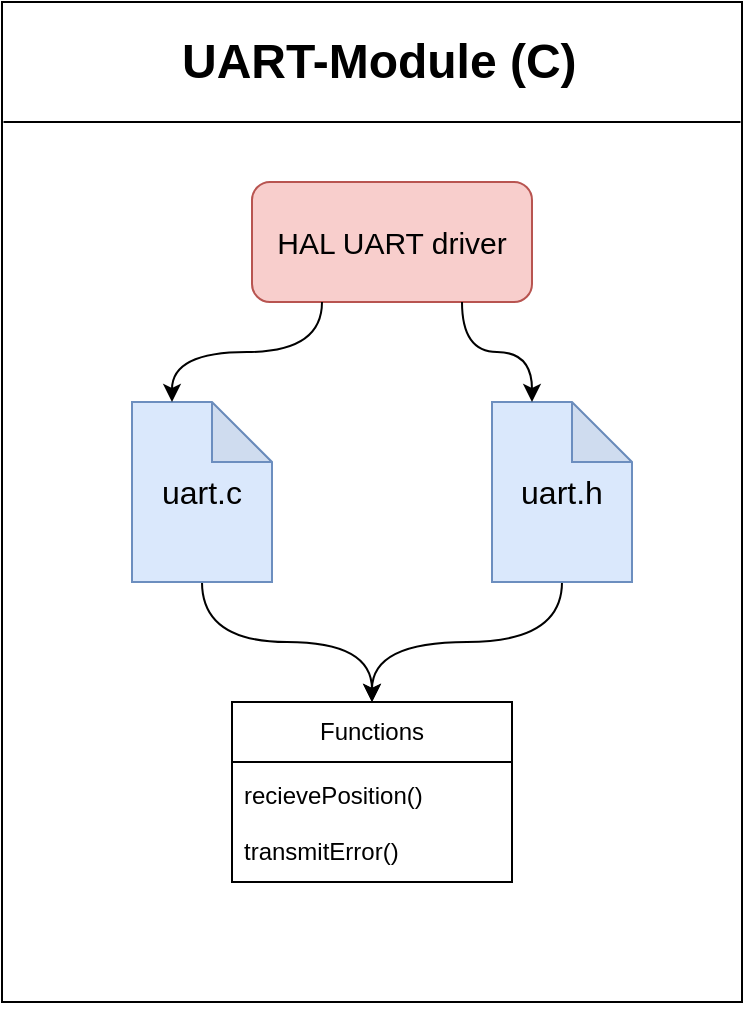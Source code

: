 <mxfile version="23.0.2" type="device">
  <diagram name="Seite-1" id="zcTB1IPGnx5BT9b8Xr2F">
    <mxGraphModel dx="1434" dy="754" grid="1" gridSize="10" guides="1" tooltips="1" connect="1" arrows="1" fold="1" page="1" pageScale="1" pageWidth="1169" pageHeight="827" math="0" shadow="0">
      <root>
        <mxCell id="0" />
        <mxCell id="1" parent="0" />
        <mxCell id="_jrcHpareaEvk5Rr-TCT-1" value="&lt;font style=&quot;font-size: 15px;&quot;&gt;HAL UART driver&lt;/font&gt;" style="rounded=1;whiteSpace=wrap;html=1;fillColor=#f8cecc;strokeColor=#b85450;" parent="1" vertex="1">
          <mxGeometry x="440" y="140" width="140" height="60" as="geometry" />
        </mxCell>
        <mxCell id="_jrcHpareaEvk5Rr-TCT-13" style="edgeStyle=orthogonalEdgeStyle;rounded=0;orthogonalLoop=1;jettySize=auto;html=1;exitX=0.5;exitY=1;exitDx=0;exitDy=0;exitPerimeter=0;entryX=0.5;entryY=0;entryDx=0;entryDy=0;curved=1;" parent="1" source="_jrcHpareaEvk5Rr-TCT-2" target="_jrcHpareaEvk5Rr-TCT-4" edge="1">
          <mxGeometry relative="1" as="geometry" />
        </mxCell>
        <mxCell id="_jrcHpareaEvk5Rr-TCT-2" value="&lt;font style=&quot;font-size: 16px;&quot;&gt;uart.c&lt;/font&gt;" style="shape=note;whiteSpace=wrap;html=1;backgroundOutline=1;darkOpacity=0.05;fillColor=#dae8fc;strokeColor=#6c8ebf;" parent="1" vertex="1">
          <mxGeometry x="380" y="250" width="70" height="90" as="geometry" />
        </mxCell>
        <mxCell id="_jrcHpareaEvk5Rr-TCT-15" style="edgeStyle=orthogonalEdgeStyle;rounded=0;orthogonalLoop=1;jettySize=auto;html=1;exitX=0.5;exitY=1;exitDx=0;exitDy=0;exitPerimeter=0;entryX=0.5;entryY=0;entryDx=0;entryDy=0;curved=1;" parent="1" source="_jrcHpareaEvk5Rr-TCT-3" target="_jrcHpareaEvk5Rr-TCT-4" edge="1">
          <mxGeometry relative="1" as="geometry" />
        </mxCell>
        <mxCell id="_jrcHpareaEvk5Rr-TCT-3" value="&lt;font style=&quot;font-size: 16px;&quot;&gt;uart.h&lt;/font&gt;" style="shape=note;whiteSpace=wrap;html=1;backgroundOutline=1;darkOpacity=0.05;fillColor=#dae8fc;strokeColor=#6c8ebf;" parent="1" vertex="1">
          <mxGeometry x="560" y="250" width="70" height="90" as="geometry" />
        </mxCell>
        <mxCell id="_jrcHpareaEvk5Rr-TCT-4" value="Functions" style="swimlane;fontStyle=0;childLayout=stackLayout;horizontal=1;startSize=30;horizontalStack=0;resizeParent=1;resizeParentMax=0;resizeLast=0;collapsible=1;marginBottom=0;whiteSpace=wrap;html=1;" parent="1" vertex="1">
          <mxGeometry x="430" y="400" width="140" height="90" as="geometry" />
        </mxCell>
        <mxCell id="_jrcHpareaEvk5Rr-TCT-6" value="recievePosition()&lt;span style=&quot;font-size: 14pt; font-family: &amp;quot;Verdana Pro&amp;quot;;&quot;&gt;&lt;/span&gt;" style="text;strokeColor=none;fillColor=none;align=left;verticalAlign=middle;spacingLeft=4;spacingRight=4;overflow=hidden;points=[[0,0.5],[1,0.5]];portConstraint=eastwest;rotatable=0;whiteSpace=wrap;html=1;" parent="_jrcHpareaEvk5Rr-TCT-4" vertex="1">
          <mxGeometry y="30" width="140" height="30" as="geometry" />
        </mxCell>
        <mxCell id="_jrcHpareaEvk5Rr-TCT-5" value="transmitError()" style="text;strokeColor=none;fillColor=none;align=left;verticalAlign=middle;spacingLeft=4;spacingRight=4;overflow=hidden;points=[[0,0.5],[1,0.5]];portConstraint=eastwest;rotatable=0;whiteSpace=wrap;html=1;" parent="_jrcHpareaEvk5Rr-TCT-4" vertex="1">
          <mxGeometry y="60" width="140" height="30" as="geometry" />
        </mxCell>
        <mxCell id="_jrcHpareaEvk5Rr-TCT-10" style="edgeStyle=orthogonalEdgeStyle;rounded=0;orthogonalLoop=1;jettySize=auto;html=1;exitX=0.75;exitY=1;exitDx=0;exitDy=0;entryX=0;entryY=0;entryDx=20;entryDy=0;entryPerimeter=0;curved=1;" parent="1" source="_jrcHpareaEvk5Rr-TCT-1" target="_jrcHpareaEvk5Rr-TCT-3" edge="1">
          <mxGeometry relative="1" as="geometry" />
        </mxCell>
        <mxCell id="_jrcHpareaEvk5Rr-TCT-11" style="edgeStyle=orthogonalEdgeStyle;rounded=0;orthogonalLoop=1;jettySize=auto;html=1;exitX=0.25;exitY=1;exitDx=0;exitDy=0;entryX=0;entryY=0;entryDx=20;entryDy=0;entryPerimeter=0;curved=1;" parent="1" source="_jrcHpareaEvk5Rr-TCT-1" target="_jrcHpareaEvk5Rr-TCT-2" edge="1">
          <mxGeometry relative="1" as="geometry" />
        </mxCell>
        <mxCell id="_jrcHpareaEvk5Rr-TCT-17" value="" style="rounded=0;whiteSpace=wrap;html=1;fillColor=none;" parent="1" vertex="1">
          <mxGeometry x="315" y="50" width="370" height="500" as="geometry" />
        </mxCell>
        <mxCell id="_jrcHpareaEvk5Rr-TCT-19" style="edgeStyle=orthogonalEdgeStyle;rounded=0;orthogonalLoop=1;jettySize=auto;html=1;exitX=0.5;exitY=1;exitDx=0;exitDy=0;" parent="1" source="_jrcHpareaEvk5Rr-TCT-17" target="_jrcHpareaEvk5Rr-TCT-17" edge="1">
          <mxGeometry relative="1" as="geometry" />
        </mxCell>
        <mxCell id="_jrcHpareaEvk5Rr-TCT-20" value="&lt;h1&gt;UART-Module (C)&lt;/h1&gt;" style="text;html=1;strokeColor=none;fillColor=none;spacing=5;spacingTop=-20;whiteSpace=wrap;overflow=hidden;rounded=0;" parent="1" vertex="1">
          <mxGeometry x="400" y="60" width="240" height="40" as="geometry" />
        </mxCell>
        <mxCell id="_jrcHpareaEvk5Rr-TCT-21" value="" style="endArrow=none;html=1;rounded=0;entryX=0.996;entryY=0.14;entryDx=0;entryDy=0;entryPerimeter=0;" parent="1" edge="1">
          <mxGeometry width="50" height="50" relative="1" as="geometry">
            <mxPoint x="315.74" y="110" as="sourcePoint" />
            <mxPoint x="684.26" y="110" as="targetPoint" />
          </mxGeometry>
        </mxCell>
      </root>
    </mxGraphModel>
  </diagram>
</mxfile>
